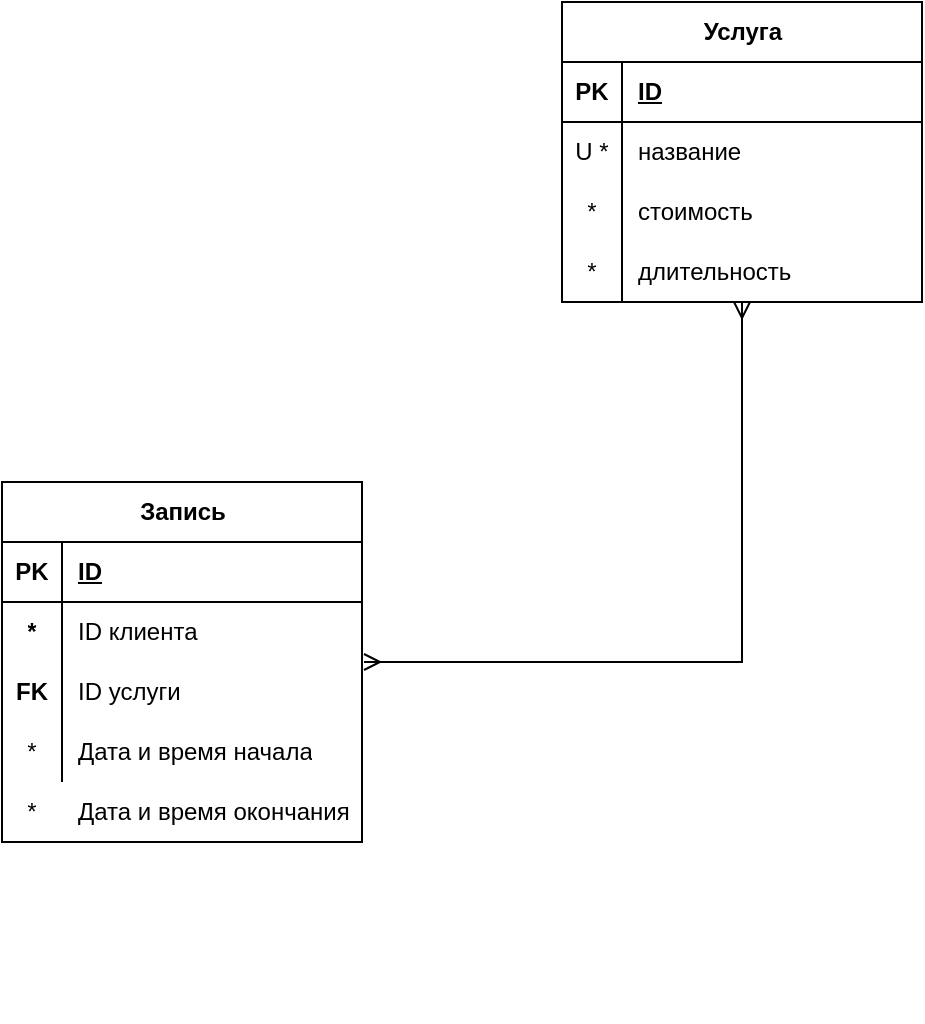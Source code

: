 <mxfile version="26.1.0">
  <diagram name="Page-1" id="ZaQ4aajdfbgNHLrsTpv7">
    <mxGraphModel dx="1368" dy="790" grid="1" gridSize="10" guides="1" tooltips="1" connect="1" arrows="1" fold="1" page="1" pageScale="1" pageWidth="850" pageHeight="1100" math="0" shadow="0">
      <root>
        <mxCell id="0" />
        <mxCell id="1" parent="0" />
        <mxCell id="aIwfqUF9sEzDL814B0Dk-107" value="" style="group" parent="1" vertex="1" connectable="0">
          <mxGeometry x="290" y="350" width="180" height="270" as="geometry" />
        </mxCell>
        <mxCell id="aIwfqUF9sEzDL814B0Dk-96" value="*" style="shape=partialRectangle;connectable=0;fillColor=none;top=0;left=0;bottom=0;right=0;fontStyle=1;overflow=hidden;whiteSpace=wrap;html=1;" parent="aIwfqUF9sEzDL814B0Dk-107" vertex="1">
          <mxGeometry y="60" width="30" height="30" as="geometry">
            <mxRectangle width="30" height="30" as="alternateBounds" />
          </mxGeometry>
        </mxCell>
        <mxCell id="aIwfqUF9sEzDL814B0Dk-111" value="*" style="shape=partialRectangle;connectable=0;fillColor=none;top=0;left=0;bottom=0;right=0;editable=1;overflow=hidden;whiteSpace=wrap;html=1;" parent="aIwfqUF9sEzDL814B0Dk-107" vertex="1">
          <mxGeometry y="150" width="30" height="30" as="geometry">
            <mxRectangle width="30" height="30" as="alternateBounds" />
          </mxGeometry>
        </mxCell>
        <mxCell id="aIwfqUF9sEzDL814B0Dk-120" value="" style="group" parent="aIwfqUF9sEzDL814B0Dk-107" vertex="1" connectable="0">
          <mxGeometry width="180" height="180" as="geometry" />
        </mxCell>
        <mxCell id="aIwfqUF9sEzDL814B0Dk-83" value="Запись" style="shape=table;startSize=30;container=1;collapsible=1;childLayout=tableLayout;fixedRows=1;rowLines=0;fontStyle=1;align=center;resizeLast=1;html=1;" parent="aIwfqUF9sEzDL814B0Dk-120" vertex="1">
          <mxGeometry width="180" height="180" as="geometry">
            <mxRectangle width="80" height="30" as="alternateBounds" />
          </mxGeometry>
        </mxCell>
        <mxCell id="aIwfqUF9sEzDL814B0Dk-84" value="" style="shape=tableRow;horizontal=0;startSize=0;swimlaneHead=0;swimlaneBody=0;fillColor=none;collapsible=0;dropTarget=0;points=[[0,0.5],[1,0.5]];portConstraint=eastwest;top=0;left=0;right=0;bottom=1;" parent="aIwfqUF9sEzDL814B0Dk-83" vertex="1">
          <mxGeometry y="30" width="180" height="30" as="geometry" />
        </mxCell>
        <mxCell id="aIwfqUF9sEzDL814B0Dk-85" value="PK" style="shape=partialRectangle;connectable=0;fillColor=none;top=0;left=0;bottom=0;right=0;fontStyle=1;overflow=hidden;whiteSpace=wrap;html=1;" parent="aIwfqUF9sEzDL814B0Dk-84" vertex="1">
          <mxGeometry width="30" height="30" as="geometry">
            <mxRectangle width="30" height="30" as="alternateBounds" />
          </mxGeometry>
        </mxCell>
        <mxCell id="aIwfqUF9sEzDL814B0Dk-86" value="ID" style="shape=partialRectangle;connectable=0;fillColor=none;top=0;left=0;bottom=0;right=0;align=left;spacingLeft=6;fontStyle=5;overflow=hidden;whiteSpace=wrap;html=1;" parent="aIwfqUF9sEzDL814B0Dk-84" vertex="1">
          <mxGeometry x="30" width="150" height="30" as="geometry">
            <mxRectangle width="150" height="30" as="alternateBounds" />
          </mxGeometry>
        </mxCell>
        <mxCell id="aIwfqUF9sEzDL814B0Dk-87" value="" style="shape=tableRow;horizontal=0;startSize=0;swimlaneHead=0;swimlaneBody=0;fillColor=none;collapsible=0;dropTarget=0;points=[[0,0.5],[1,0.5]];portConstraint=eastwest;top=0;left=0;right=0;bottom=0;" parent="aIwfqUF9sEzDL814B0Dk-83" vertex="1">
          <mxGeometry y="60" width="180" height="30" as="geometry" />
        </mxCell>
        <mxCell id="aIwfqUF9sEzDL814B0Dk-88" value="" style="shape=partialRectangle;connectable=0;fillColor=none;top=0;left=0;bottom=0;right=0;editable=1;overflow=hidden;whiteSpace=wrap;html=1;" parent="aIwfqUF9sEzDL814B0Dk-87" vertex="1">
          <mxGeometry width="30" height="30" as="geometry">
            <mxRectangle width="30" height="30" as="alternateBounds" />
          </mxGeometry>
        </mxCell>
        <mxCell id="aIwfqUF9sEzDL814B0Dk-89" value="ID клиента" style="shape=partialRectangle;connectable=0;fillColor=none;top=0;left=0;bottom=0;right=0;align=left;spacingLeft=6;overflow=hidden;whiteSpace=wrap;html=1;" parent="aIwfqUF9sEzDL814B0Dk-87" vertex="1">
          <mxGeometry x="30" width="150" height="30" as="geometry">
            <mxRectangle width="150" height="30" as="alternateBounds" />
          </mxGeometry>
        </mxCell>
        <mxCell id="aIwfqUF9sEzDL814B0Dk-90" value="" style="shape=tableRow;horizontal=0;startSize=0;swimlaneHead=0;swimlaneBody=0;fillColor=none;collapsible=0;dropTarget=0;points=[[0,0.5],[1,0.5]];portConstraint=eastwest;top=0;left=0;right=0;bottom=0;" parent="aIwfqUF9sEzDL814B0Dk-83" vertex="1">
          <mxGeometry y="90" width="180" height="30" as="geometry" />
        </mxCell>
        <mxCell id="aIwfqUF9sEzDL814B0Dk-91" value="" style="shape=partialRectangle;connectable=0;fillColor=none;top=0;left=0;bottom=0;right=0;editable=1;overflow=hidden;whiteSpace=wrap;html=1;" parent="aIwfqUF9sEzDL814B0Dk-90" vertex="1">
          <mxGeometry width="30" height="30" as="geometry">
            <mxRectangle width="30" height="30" as="alternateBounds" />
          </mxGeometry>
        </mxCell>
        <mxCell id="aIwfqUF9sEzDL814B0Dk-92" value="ID услуги" style="shape=partialRectangle;connectable=0;fillColor=none;top=0;left=0;bottom=0;right=0;align=left;spacingLeft=6;overflow=hidden;whiteSpace=wrap;html=1;" parent="aIwfqUF9sEzDL814B0Dk-90" vertex="1">
          <mxGeometry x="30" width="150" height="30" as="geometry">
            <mxRectangle width="150" height="30" as="alternateBounds" />
          </mxGeometry>
        </mxCell>
        <mxCell id="aIwfqUF9sEzDL814B0Dk-93" value="" style="shape=tableRow;horizontal=0;startSize=0;swimlaneHead=0;swimlaneBody=0;fillColor=none;collapsible=0;dropTarget=0;points=[[0,0.5],[1,0.5]];portConstraint=eastwest;top=0;left=0;right=0;bottom=0;" parent="aIwfqUF9sEzDL814B0Dk-83" vertex="1">
          <mxGeometry y="120" width="180" height="30" as="geometry" />
        </mxCell>
        <mxCell id="aIwfqUF9sEzDL814B0Dk-94" value="*" style="shape=partialRectangle;connectable=0;fillColor=none;top=0;left=0;bottom=0;right=0;editable=1;overflow=hidden;whiteSpace=wrap;html=1;" parent="aIwfqUF9sEzDL814B0Dk-93" vertex="1">
          <mxGeometry width="30" height="30" as="geometry">
            <mxRectangle width="30" height="30" as="alternateBounds" />
          </mxGeometry>
        </mxCell>
        <mxCell id="aIwfqUF9sEzDL814B0Dk-95" value="Дата и время начала" style="shape=partialRectangle;connectable=0;fillColor=none;top=0;left=0;bottom=0;right=0;align=left;spacingLeft=6;overflow=hidden;whiteSpace=wrap;html=1;" parent="aIwfqUF9sEzDL814B0Dk-93" vertex="1">
          <mxGeometry x="30" width="150" height="30" as="geometry">
            <mxRectangle width="150" height="30" as="alternateBounds" />
          </mxGeometry>
        </mxCell>
        <mxCell id="aIwfqUF9sEzDL814B0Dk-97" value="FK" style="shape=partialRectangle;connectable=0;fillColor=none;top=0;left=0;bottom=0;right=0;fontStyle=1;overflow=hidden;whiteSpace=wrap;html=1;" parent="aIwfqUF9sEzDL814B0Dk-120" vertex="1">
          <mxGeometry y="90" width="30" height="30" as="geometry">
            <mxRectangle width="30" height="30" as="alternateBounds" />
          </mxGeometry>
        </mxCell>
        <mxCell id="aIwfqUF9sEzDL814B0Dk-112" value="Дата и время окончания" style="shape=partialRectangle;connectable=0;fillColor=none;top=0;left=0;bottom=0;right=0;align=left;spacingLeft=6;overflow=hidden;whiteSpace=wrap;html=1;" parent="aIwfqUF9sEzDL814B0Dk-107" vertex="1">
          <mxGeometry x="30" y="150" width="150" height="30" as="geometry">
            <mxRectangle width="150" height="30" as="alternateBounds" />
          </mxGeometry>
        </mxCell>
        <mxCell id="aIwfqUF9sEzDL814B0Dk-70" value="Услуга" style="shape=table;startSize=30;container=1;collapsible=1;childLayout=tableLayout;fixedRows=1;rowLines=0;fontStyle=1;align=center;resizeLast=1;html=1;" parent="1" vertex="1">
          <mxGeometry x="570" y="110" width="180" height="150" as="geometry" />
        </mxCell>
        <mxCell id="aIwfqUF9sEzDL814B0Dk-71" value="" style="shape=tableRow;horizontal=0;startSize=0;swimlaneHead=0;swimlaneBody=0;fillColor=none;collapsible=0;dropTarget=0;points=[[0,0.5],[1,0.5]];portConstraint=eastwest;top=0;left=0;right=0;bottom=1;" parent="aIwfqUF9sEzDL814B0Dk-70" vertex="1">
          <mxGeometry y="30" width="180" height="30" as="geometry" />
        </mxCell>
        <mxCell id="aIwfqUF9sEzDL814B0Dk-72" value="PK" style="shape=partialRectangle;connectable=0;fillColor=none;top=0;left=0;bottom=0;right=0;fontStyle=1;overflow=hidden;whiteSpace=wrap;html=1;" parent="aIwfqUF9sEzDL814B0Dk-71" vertex="1">
          <mxGeometry width="30" height="30" as="geometry">
            <mxRectangle width="30" height="30" as="alternateBounds" />
          </mxGeometry>
        </mxCell>
        <mxCell id="aIwfqUF9sEzDL814B0Dk-73" value="ID" style="shape=partialRectangle;connectable=0;fillColor=none;top=0;left=0;bottom=0;right=0;align=left;spacingLeft=6;fontStyle=5;overflow=hidden;whiteSpace=wrap;html=1;" parent="aIwfqUF9sEzDL814B0Dk-71" vertex="1">
          <mxGeometry x="30" width="150" height="30" as="geometry">
            <mxRectangle width="150" height="30" as="alternateBounds" />
          </mxGeometry>
        </mxCell>
        <mxCell id="aIwfqUF9sEzDL814B0Dk-74" value="" style="shape=tableRow;horizontal=0;startSize=0;swimlaneHead=0;swimlaneBody=0;fillColor=none;collapsible=0;dropTarget=0;points=[[0,0.5],[1,0.5]];portConstraint=eastwest;top=0;left=0;right=0;bottom=0;" parent="aIwfqUF9sEzDL814B0Dk-70" vertex="1">
          <mxGeometry y="60" width="180" height="30" as="geometry" />
        </mxCell>
        <mxCell id="aIwfqUF9sEzDL814B0Dk-75" value="U *" style="shape=partialRectangle;connectable=0;fillColor=none;top=0;left=0;bottom=0;right=0;editable=1;overflow=hidden;whiteSpace=wrap;html=1;" parent="aIwfqUF9sEzDL814B0Dk-74" vertex="1">
          <mxGeometry width="30" height="30" as="geometry">
            <mxRectangle width="30" height="30" as="alternateBounds" />
          </mxGeometry>
        </mxCell>
        <mxCell id="aIwfqUF9sEzDL814B0Dk-76" value="название" style="shape=partialRectangle;connectable=0;fillColor=none;top=0;left=0;bottom=0;right=0;align=left;spacingLeft=6;overflow=hidden;whiteSpace=wrap;html=1;" parent="aIwfqUF9sEzDL814B0Dk-74" vertex="1">
          <mxGeometry x="30" width="150" height="30" as="geometry">
            <mxRectangle width="150" height="30" as="alternateBounds" />
          </mxGeometry>
        </mxCell>
        <mxCell id="aIwfqUF9sEzDL814B0Dk-77" value="" style="shape=tableRow;horizontal=0;startSize=0;swimlaneHead=0;swimlaneBody=0;fillColor=none;collapsible=0;dropTarget=0;points=[[0,0.5],[1,0.5]];portConstraint=eastwest;top=0;left=0;right=0;bottom=0;" parent="aIwfqUF9sEzDL814B0Dk-70" vertex="1">
          <mxGeometry y="90" width="180" height="30" as="geometry" />
        </mxCell>
        <mxCell id="aIwfqUF9sEzDL814B0Dk-78" value="*" style="shape=partialRectangle;connectable=0;fillColor=none;top=0;left=0;bottom=0;right=0;editable=1;overflow=hidden;whiteSpace=wrap;html=1;" parent="aIwfqUF9sEzDL814B0Dk-77" vertex="1">
          <mxGeometry width="30" height="30" as="geometry">
            <mxRectangle width="30" height="30" as="alternateBounds" />
          </mxGeometry>
        </mxCell>
        <mxCell id="aIwfqUF9sEzDL814B0Dk-79" value="стоимость" style="shape=partialRectangle;connectable=0;fillColor=none;top=0;left=0;bottom=0;right=0;align=left;spacingLeft=6;overflow=hidden;whiteSpace=wrap;html=1;" parent="aIwfqUF9sEzDL814B0Dk-77" vertex="1">
          <mxGeometry x="30" width="150" height="30" as="geometry">
            <mxRectangle width="150" height="30" as="alternateBounds" />
          </mxGeometry>
        </mxCell>
        <mxCell id="aIwfqUF9sEzDL814B0Dk-80" value="" style="shape=tableRow;horizontal=0;startSize=0;swimlaneHead=0;swimlaneBody=0;fillColor=none;collapsible=0;dropTarget=0;points=[[0,0.5],[1,0.5]];portConstraint=eastwest;top=0;left=0;right=0;bottom=0;" parent="aIwfqUF9sEzDL814B0Dk-70" vertex="1">
          <mxGeometry y="120" width="180" height="30" as="geometry" />
        </mxCell>
        <mxCell id="aIwfqUF9sEzDL814B0Dk-81" value="*" style="shape=partialRectangle;connectable=0;fillColor=none;top=0;left=0;bottom=0;right=0;editable=1;overflow=hidden;whiteSpace=wrap;html=1;" parent="aIwfqUF9sEzDL814B0Dk-80" vertex="1">
          <mxGeometry width="30" height="30" as="geometry">
            <mxRectangle width="30" height="30" as="alternateBounds" />
          </mxGeometry>
        </mxCell>
        <mxCell id="aIwfqUF9sEzDL814B0Dk-82" value="длительность" style="shape=partialRectangle;connectable=0;fillColor=none;top=0;left=0;bottom=0;right=0;align=left;spacingLeft=6;overflow=hidden;whiteSpace=wrap;html=1;" parent="aIwfqUF9sEzDL814B0Dk-80" vertex="1">
          <mxGeometry x="30" width="150" height="30" as="geometry">
            <mxRectangle width="150" height="30" as="alternateBounds" />
          </mxGeometry>
        </mxCell>
        <mxCell id="aIwfqUF9sEzDL814B0Dk-119" value="" style="edgeStyle=orthogonalEdgeStyle;fontSize=12;html=1;endArrow=ERmany;startArrow=ERmany;rounded=0;" parent="1" target="aIwfqUF9sEzDL814B0Dk-70" edge="1">
          <mxGeometry width="100" height="100" relative="1" as="geometry">
            <mxPoint x="471" y="440" as="sourcePoint" />
            <mxPoint x="470" y="240" as="targetPoint" />
            <Array as="points">
              <mxPoint x="471" y="440" />
              <mxPoint x="660" y="440" />
            </Array>
          </mxGeometry>
        </mxCell>
      </root>
    </mxGraphModel>
  </diagram>
</mxfile>
